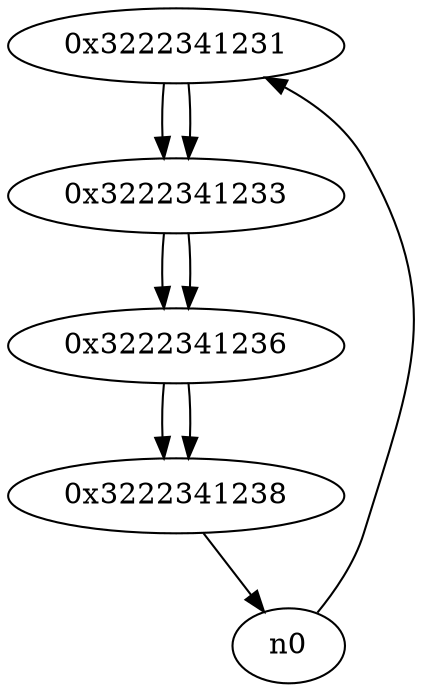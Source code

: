 digraph G{
/* nodes */
  n1 [label="0x3222341231"]
  n2 [label="0x3222341233"]
  n3 [label="0x3222341236"]
  n4 [label="0x3222341238"]
/* edges */
n1 -> n2;
n0 -> n1;
n2 -> n3;
n1 -> n2;
n3 -> n4;
n2 -> n3;
n4 -> n0;
n3 -> n4;
}

